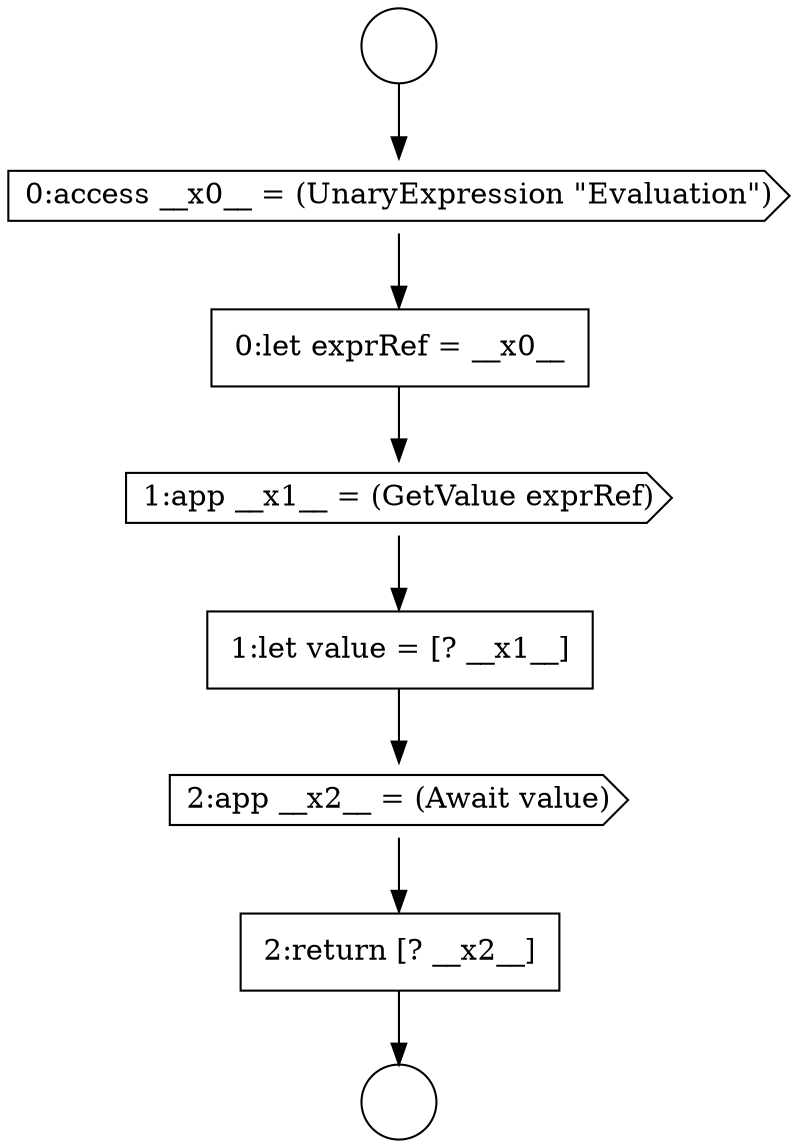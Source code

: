 digraph {
  node9278 [shape=circle label=" " color="black" fillcolor="white" style=filled]
  node9283 [shape=cds, label=<<font color="black">2:app __x2__ = (Await value)</font>> color="black" fillcolor="white" style=filled]
  node9277 [shape=circle label=" " color="black" fillcolor="white" style=filled]
  node9284 [shape=none, margin=0, label=<<font color="black">
    <table border="0" cellborder="1" cellspacing="0" cellpadding="10">
      <tr><td align="left">2:return [? __x2__]</td></tr>
    </table>
  </font>> color="black" fillcolor="white" style=filled]
  node9280 [shape=none, margin=0, label=<<font color="black">
    <table border="0" cellborder="1" cellspacing="0" cellpadding="10">
      <tr><td align="left">0:let exprRef = __x0__</td></tr>
    </table>
  </font>> color="black" fillcolor="white" style=filled]
  node9281 [shape=cds, label=<<font color="black">1:app __x1__ = (GetValue exprRef)</font>> color="black" fillcolor="white" style=filled]
  node9279 [shape=cds, label=<<font color="black">0:access __x0__ = (UnaryExpression &quot;Evaluation&quot;)</font>> color="black" fillcolor="white" style=filled]
  node9282 [shape=none, margin=0, label=<<font color="black">
    <table border="0" cellborder="1" cellspacing="0" cellpadding="10">
      <tr><td align="left">1:let value = [? __x1__]</td></tr>
    </table>
  </font>> color="black" fillcolor="white" style=filled]
  node9284 -> node9278 [ color="black"]
  node9281 -> node9282 [ color="black"]
  node9280 -> node9281 [ color="black"]
  node9279 -> node9280 [ color="black"]
  node9282 -> node9283 [ color="black"]
  node9283 -> node9284 [ color="black"]
  node9277 -> node9279 [ color="black"]
}
